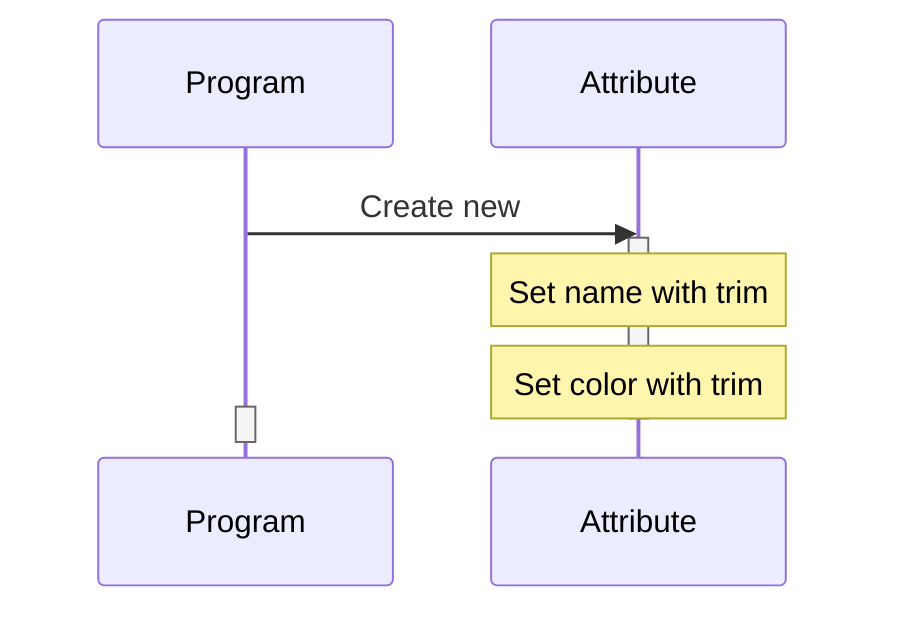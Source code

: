 sequenceDiagram
  participant Program
  participant Attribute

  Program ->> Attribute: Create new
  activate Attribute
    Note over Attribute: Set name with trim
    Note over Attribute: Set color with trim
  deactivate Attribute
  activate Program
  deactivate Program